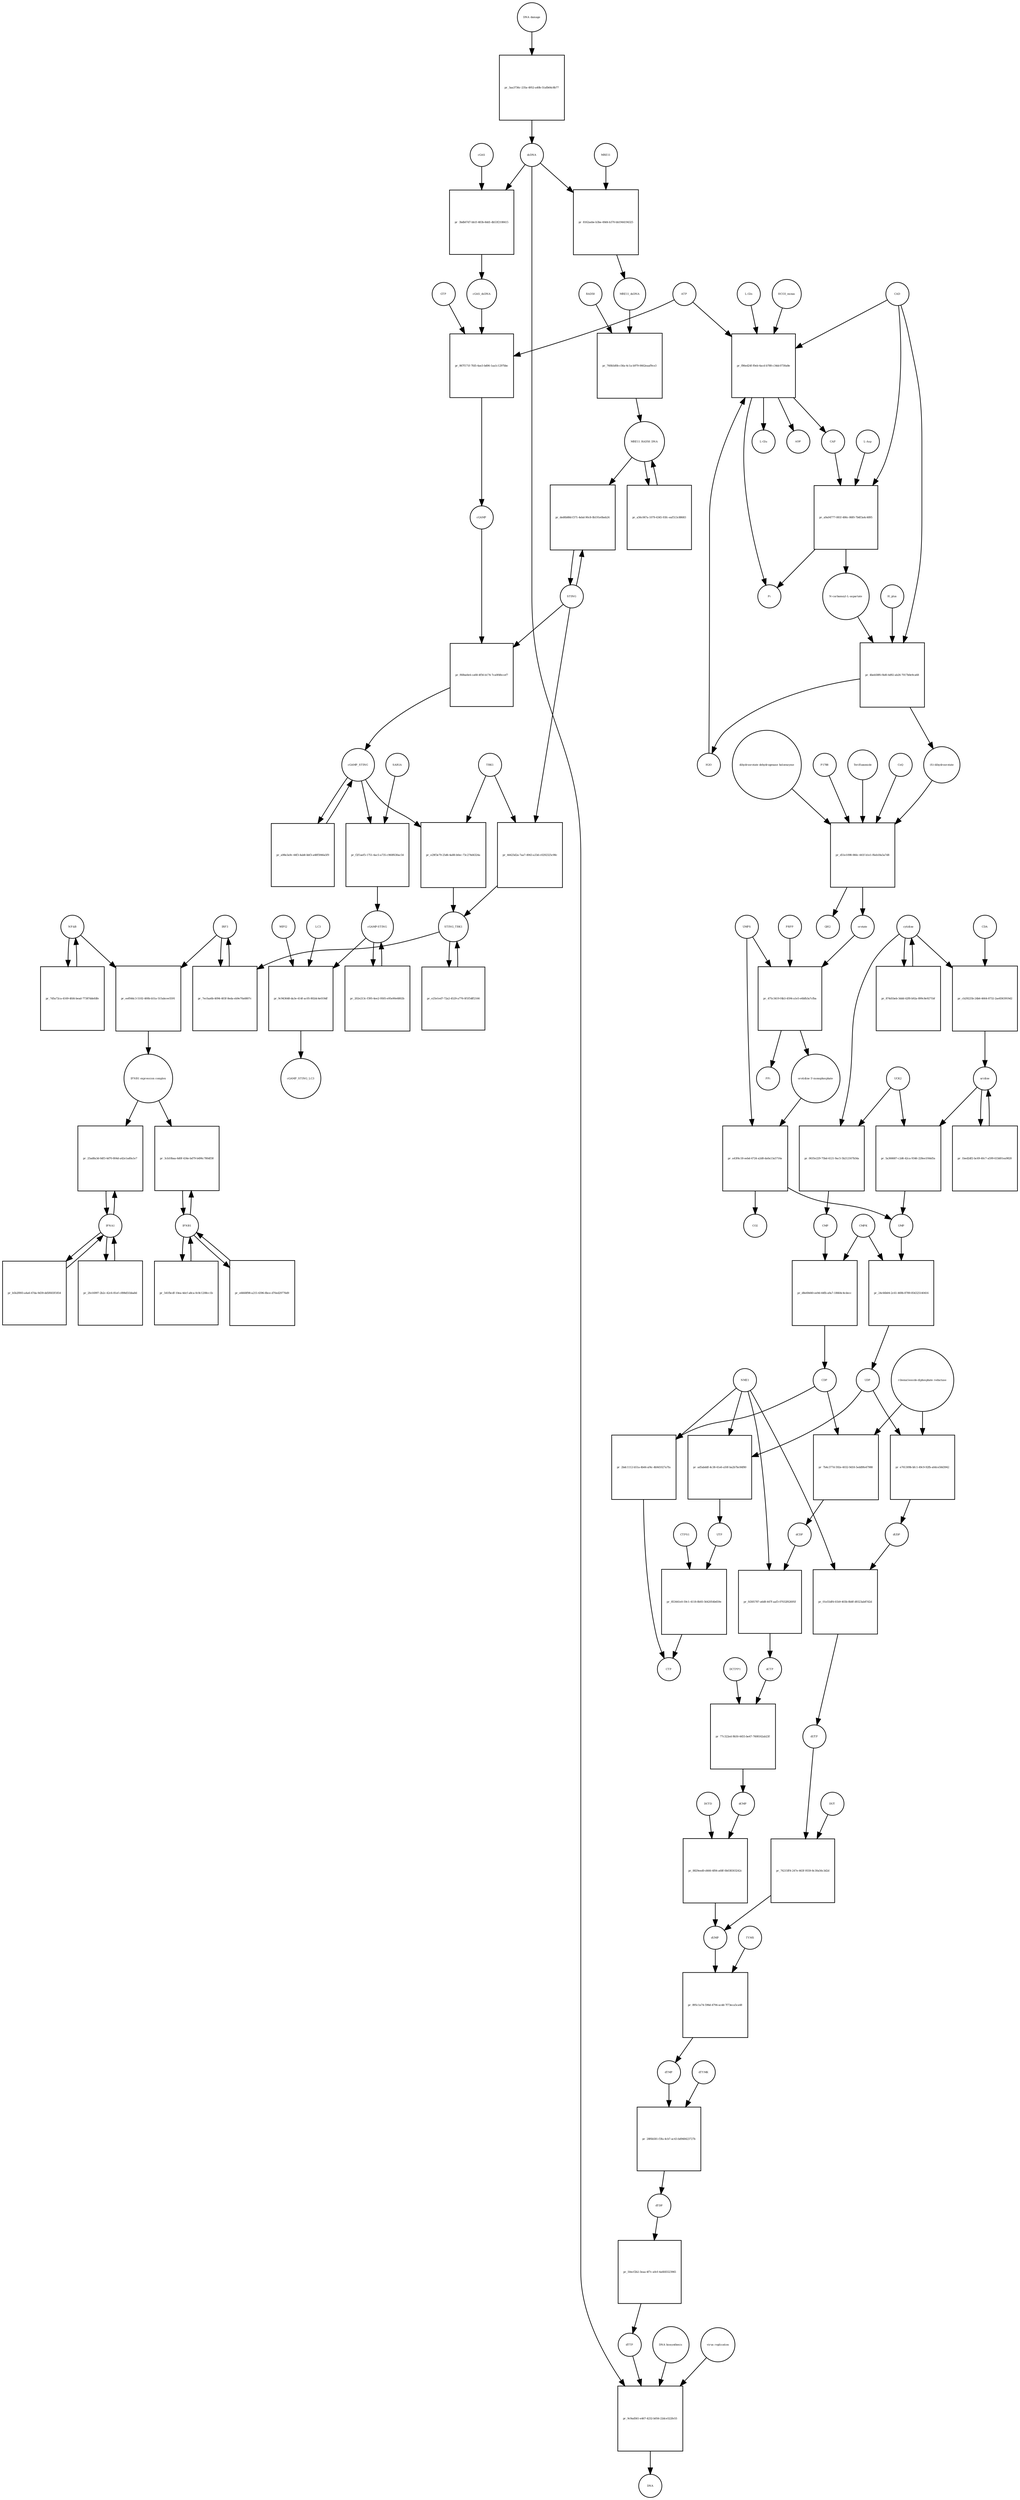 strict digraph  {
"NF-kB" [annotation="urn_miriam_obo.go_GO%3A0071159", bipartite=0, cls=complex, fontsize=4, label="NF-kB", shape=circle];
"pr_eef044c3-5102-400b-b51a-515abcee5591" [annotation="", bipartite=1, cls=process, fontsize=4, label="pr_eef044c3-5102-400b-b51a-515abcee5591", shape=square];
"IFNB1 expression complex" [annotation="", bipartite=0, cls=complex, fontsize=4, label="IFNB1 expression complex", shape=circle];
IRF3 [annotation="urn_miriam_hgnc_6118|urn_miriam_uniprot_Q14653|urn_miriam_ensembl_ENSG00000126456|urn_miriam_refseq_NM_001571|urn_miriam_hgnc.symbol_IRF3|urn_miriam_ncbigene_3661", bipartite=0, cls="macromolecule multimer", fontsize=4, label=IRF3, shape=circle];
dCDP [annotation="urn_miriam_obo.chebi_CHEBI%3A28846", bipartite=0, cls="simple chemical", fontsize=4, label=dCDP, shape=circle];
"pr_fd305787-a6d8-447f-aaf3-07032f62695f" [annotation="", bipartite=1, cls=process, fontsize=4, label="pr_fd305787-a6d8-447f-aaf3-07032f62695f", shape=square];
dCTP [annotation="urn_miriam_obo.chebi_CHEBI%3A16311", bipartite=0, cls="simple chemical", fontsize=4, label=dCTP, shape=circle];
NME1 [annotation="urn_miriam_uniprot_P15531|urn_miriam_hgnc_7849", bipartite=0, cls=macromolecule, fontsize=4, label=NME1, shape=circle];
uridine [annotation="urn_miriam_obo.chebi_CHEBI%3A16704", bipartite=0, cls="simple chemical", fontsize=4, label=uridine, shape=circle];
"pr_5a366687-c2d6-42ca-9346-228ee1f44d5a" [annotation="", bipartite=1, cls=process, fontsize=4, label="pr_5a366687-c2d6-42ca-9346-228ee1f44d5a", shape=square];
UMP [annotation="urn_miriam_obo.chebi_CHEBI%3A57865", bipartite=0, cls="simple chemical", fontsize=4, label=UMP, shape=circle];
UCK2 [annotation="urn_miriam_uniprot_Q9HA47|urn_miriam_hgnc_HGNC%3A12562", bipartite=0, cls=macromolecule, fontsize=4, label=UCK2, shape=circle];
"orotidine 5'-monophosphate" [annotation="urn_miriam_obo.chebi_CHEBI%3A15842", bipartite=0, cls="simple chemical", fontsize=4, label="orotidine 5'-monophosphate", shape=circle];
"pr_a43f4c18-eebd-4724-a2d8-da0a13a5716a" [annotation="", bipartite=1, cls=process, fontsize=4, label="pr_a43f4c18-eebd-4724-a2d8-da0a13a5716a", shape=square];
UMPS [annotation="urn_miriam_ncbigene_7372|urn_miriam_refseq_NM_000373|urn_miriam_hgnc.symbol_UMPS|urn_miriam_hgnc_12563|urn_miriam_ensembl_ENSG00000114491|urn_miriam_uniprot_P11172", bipartite=0, cls="macromolecule multimer", fontsize=4, label=UMPS, shape=circle];
CO2 [annotation="urn_miriam_obo.chebi_CHEBI%3A16526", bipartite=0, cls="simple chemical", fontsize=4, label=CO2, shape=circle];
UTP [annotation="urn_miriam_obo.chebi_CHEBI%3A15713", bipartite=0, cls="simple chemical", fontsize=4, label=UTP, shape=circle];
"pr_853441e0-59c1-4118-8b93-5642054b659e" [annotation="", bipartite=1, cls=process, fontsize=4, label="pr_853441e0-59c1-4118-8b93-5642054b659e", shape=square];
CTP [annotation="urn_miriam_obo.chebi_CHEBI%3A17677", bipartite=0, cls="simple chemical", fontsize=4, label=CTP, shape=circle];
CTPS1 [annotation="urn_miriam_hgnc_HGNC%3A2519|urn_miriam_uniprot_P17812", bipartite=0, cls=macromolecule, fontsize=4, label=CTPS1, shape=circle];
UDP [annotation="urn_miriam_obo.chebi_CHEBI%3A17659", bipartite=0, cls="simple chemical", fontsize=4, label=UDP, shape=circle];
"pr_e761309b-bfc1-49c9-92fb-a0dce58d3942" [annotation="", bipartite=1, cls=process, fontsize=4, label="pr_e761309b-bfc1-49c9-92fb-a0dce58d3942", shape=square];
dUDP [annotation="urn_miriam_obo.chebi_CHEBI%3A28850", bipartite=0, cls="simple chemical", fontsize=4, label=dUDP, shape=circle];
"ribonucleoside-diphosphate reductase" [annotation="urn_miriam_brenda_1.17.4.1|urn_miriam_obo.go_GO%3A0005971", bipartite=0, cls=complex, fontsize=4, label="ribonucleoside-diphosphate reductase", shape=circle];
IFNB1 [annotation="urn_miriam_ensembl_ENSG00000171855|urn_miriam_hgnc.symbol_IFNB1|urn_miriam_hgnc_5434|urn_miriam_uniprot_P01574|urn_miriam_refseq_NM_002176|urn_miriam_ncbigene_3456", bipartite=0, cls=macromolecule, fontsize=4, label=IFNB1, shape=circle];
"pr_3cb10baa-6d0f-434e-bd79-b496c780df38" [annotation="", bipartite=1, cls=process, fontsize=4, label="pr_3cb10baa-6d0f-434e-bd79-b496c780df38", shape=square];
"pr_24c66b04-2c61-469b-8789-854325140416" [annotation="", bipartite=1, cls=process, fontsize=4, label="pr_24c66b04-2c61-469b-8789-854325140416", shape=square];
CMPK [annotation="urn_miriam_uniprot_P30085|urn_miriam_hgnc_HGNC%3A18170", bipartite=0, cls=macromolecule, fontsize=4, label=CMPK, shape=circle];
"cGAMP-STING" [annotation="", bipartite=0, cls=complex, fontsize=4, label="cGAMP-STING", shape=circle];
"pr_202e213c-f395-4ee2-9505-e95e90e6802b" [annotation="", bipartite=1, cls=process, fontsize=4, label="pr_202e213c-f395-4ee2-9505-e95e90e6802b", shape=square];
IFNA1 [annotation="urn_miriam_hgnc.symbol_IFNA1|urn_miriam_ncbigene_3439|urn_miriam_refseq_NM_024013|urn_miriam_uniprot_P01562|urn_miriam_hgnc_5417|urn_miriam_ensembl_ENSG00000197919", bipartite=0, cls=macromolecule, fontsize=4, label=IFNA1, shape=circle];
"pr_25ad8a3d-0df3-4d70-804d-a42e1ad0a1e7" [annotation="", bipartite=1, cls=process, fontsize=4, label="pr_25ad8a3d-0df3-4d70-804d-a42e1ad0a1e7", shape=square];
"pr_1bed2df2-bc69-40c7-a599-633d01ea9820" [annotation="", bipartite=1, cls=process, fontsize=4, label="pr_1bed2df2-bc69-40c7-a599-633d01ea9820", shape=square];
CDP [annotation="urn_miriam_obo.chebi_CHEBI%3A17239", bipartite=0, cls="simple chemical", fontsize=4, label=CDP, shape=circle];
"pr_7b4c377d-592e-4032-9d18-5edd9fe47988" [annotation="", bipartite=1, cls=process, fontsize=4, label="pr_7b4c377d-592e-4032-9d18-5edd9fe47988", shape=square];
"pr_2bdc1112-b51a-4b44-af4c-4b9d1027a7fa" [annotation="", bipartite=1, cls=process, fontsize=4, label="pr_2bdc1112-b51a-4b44-af4c-4b9d1027a7fa", shape=square];
dTDP [annotation="urn_miriam_obo.chebi_CHEBI%3A18075", bipartite=0, cls="simple chemical", fontsize=4, label=dTDP, shape=circle];
"pr_50ecf2b2-3eaa-4f7c-a0cf-4a6fd5523965" [annotation="", bipartite=1, cls=process, fontsize=4, label="pr_50ecf2b2-3eaa-4f7c-a0cf-4a6fd5523965", shape=square];
dTTP [annotation="urn_miriam_obo.chebi_CHEBI%3A18077", bipartite=0, cls="simple chemical", fontsize=4, label=dTTP, shape=circle];
CMP [annotation="urn_miriam_obo.chebi_CHEBI%3A17361", bipartite=0, cls="simple chemical", fontsize=4, label=CMP, shape=circle];
"pr_d8e69d40-ee9d-44fb-a9a7-18664c4cdecc" [annotation="", bipartite=1, cls=process, fontsize=4, label="pr_d8e69d40-ee9d-44fb-a9a7-18664c4cdecc", shape=square];
dUMP [annotation="urn_miriam_obo.chebi_CHEBI%3A17622", bipartite=0, cls="simple chemical", fontsize=4, label=dUMP, shape=circle];
"pr_895c1a74-596d-4794-acdd-7f73eca5ca48" [annotation="", bipartite=1, cls=process, fontsize=4, label="pr_895c1a74-596d-4794-acdd-7f73eca5ca48", shape=square];
dTMP [annotation="urn_miriam_obo.chebi_CHEBI%3A17013", bipartite=0, cls="simple chemical", fontsize=4, label=dTMP, shape=circle];
TYMS [annotation="urn_miriam_uniprot_P04818|urn_miriam_hgnc_HGNC%3A12441", bipartite=0, cls=macromolecule, fontsize=4, label=TYMS, shape=circle];
dsDNA [annotation="urn_miriam_obo.chebi_CHEBI%3A75909", bipartite=0, cls="simple chemical", fontsize=4, label=dsDNA, shape=circle];
"pr_9c9ad561-e467-4232-b056-22dce522fe55" [annotation="", bipartite=1, cls=process, fontsize=4, label="pr_9c9ad561-e467-4232-b056-22dce522fe55", shape=square];
DNA [annotation="", bipartite=0, cls="nucleic acid feature", fontsize=4, label=DNA, shape=circle];
"DNA biosynthesis" [annotation="urn_miriam_obo.go_GO%3A0071897", bipartite=0, cls=phenotype, fontsize=4, label="DNA biosynthesis", shape=circle];
"virus replication" [annotation="urn_miriam_obo.go_GO%3A0019079", bipartite=0, cls=phenotype, fontsize=4, label="virus replication", shape=circle];
MRE11_RAD50_DNA [annotation="", bipartite=0, cls=complex, fontsize=4, label=MRE11_RAD50_DNA, shape=circle];
"pr_a56c067a-1079-4345-93fc-eaf513c88683" [annotation="", bipartite=1, cls=process, fontsize=4, label="pr_a56c067a-1079-4345-93fc-eaf513c88683", shape=square];
"pr_77c322ed-9b50-4455-be47-7608162ab23f" [annotation="", bipartite=1, cls=process, fontsize=4, label="pr_77c322ed-9b50-4455-be47-7608162ab23f", shape=square];
dCMP [annotation="urn_miriam_obo.chebi_CHEBI%3A15918", bipartite=0, cls="simple chemical", fontsize=4, label=dCMP, shape=circle];
DCTPP1 [annotation="urn_miriam_uniprot_Q9H773|urn_miriam_hgnc_HGNC%3A28777", bipartite=0, cls=macromolecule, fontsize=4, label=DCTPP1, shape=circle];
"pr_e6668f98-a215-4396-8bce-d70ed29776d9" [annotation="", bipartite=1, cls=process, fontsize=4, label="pr_e6668f98-a215-4396-8bce-d70ed29776d9", shape=square];
"pr_541fbcdf-10ea-4dcf-a8ca-0c8c1208cc1b" [annotation="", bipartite=1, cls=process, fontsize=4, label="pr_541fbcdf-10ea-4dcf-a8ca-0c8c1208cc1b", shape=square];
ATP [annotation="urn_miriam_obo.chebi_CHEBI%3A15422", bipartite=0, cls="simple chemical", fontsize=4, label=ATP, shape=circle];
"pr_867f171f-7fd5-4ae3-bd06-1aa1c1297bbc" [annotation="", bipartite=1, cls=process, fontsize=4, label="pr_867f171f-7fd5-4ae3-bd06-1aa1c1297bbc", shape=square];
GTP [annotation="urn_miriam_obo.chebi_CHEBI%3A15996", bipartite=0, cls="simple chemical", fontsize=4, label=GTP, shape=circle];
cGAMP [annotation="urn_miriam_obo.chebi_CHEBI%3A75947", bipartite=0, cls="simple chemical", fontsize=4, label=cGAMP, shape=circle];
cGAS_dsDNA [annotation=urn_miriam_pubmed_28363908, bipartite=0, cls=complex, fontsize=4, label=cGAS_dsDNA, shape=circle];
cytidine [annotation="urn_miriam_obo.chebi_CHEBI%3A17562", bipartite=0, cls="simple chemical", fontsize=4, label=cytidine, shape=circle];
"pr_0635e229-75bd-4121-9ac5-5b212167b54a" [annotation="", bipartite=1, cls=process, fontsize=4, label="pr_0635e229-75bd-4121-9ac5-5b212167b54a", shape=square];
"pr_f60ba0e4-ca68-4f56-b174-7ca0f48ccef7" [annotation="", bipartite=1, cls=process, fontsize=4, label="pr_f60ba0e4-ca68-4f56-b174-7ca0f48ccef7", shape=square];
STING [annotation=urn_miriam_uniprot_Q86WV6, bipartite=0, cls="macromolecule multimer", fontsize=4, label=STING, shape=circle];
cGAMP_STING [annotation="urn_miriam_obo.go_GO%3A1990231", bipartite=0, cls=complex, fontsize=4, label=cGAMP_STING, shape=circle];
"L-Gln" [annotation="urn_miriam_obo.chebi_CHEBI%3A18050", bipartite=0, cls="simple chemical", fontsize=4, label="L-Gln", shape=circle];
"pr_f86ed24f-f0eb-4acd-b788-c34dc0730a8e" [annotation="", bipartite=1, cls=process, fontsize=4, label="pr_f86ed24f-f0eb-4acd-b788-c34dc0730a8e", shape=square];
CAP [annotation="urn_miriam_obo.chebi_CHEBI%3A17672", bipartite=0, cls="simple chemical", fontsize=4, label=CAP, shape=circle];
CAD [annotation="urn_miriam_refseq_NM_001306079|urn_miriam_hgnc_1424|urn_miriam_hgnc.symbol_CAD|urn_miriam_uniprot_P27708|urn_miriam_ncbigene_790|urn_miriam_ensembl_ENSG00000084774", bipartite=0, cls=macromolecule, fontsize=4, label=CAD, shape=circle];
HCO3_minus [annotation="urn_miriam_obo.chebi_CHEBI%3A17544", bipartite=0, cls="simple chemical", fontsize=4, label=HCO3_minus, shape=circle];
H2O [annotation="urn_miriam_obo.chebi_CHEBI%3A15377", bipartite=0, cls="simple chemical", fontsize=4, label=H2O, shape=circle];
"L-Glu" [annotation="urn_miriam_obo.chebi_CHEBI%3A16015", bipartite=0, cls="simple chemical", fontsize=4, label="L-Glu", shape=circle];
ADP [annotation="urn_miriam_obo.chebi_CHEBI%3A16761", bipartite=0, cls="simple chemical", fontsize=4, label=ADP, shape=circle];
Pi [annotation="urn_miriam_obo.chebi_CHEBI%3A18367", bipartite=0, cls="simple chemical", fontsize=4, label=Pi, shape=circle];
"pr_ad5abddf-4c38-41e6-a50f-ba2b7bc84f80" [annotation="", bipartite=1, cls=process, fontsize=4, label="pr_ad5abddf-4c38-41e6-a50f-ba2b7bc84f80", shape=square];
"N-carbamoyl-L-aspartate" [annotation="urn_miriam_obo.chebi_CHEBI%3A32814", bipartite=0, cls="simple chemical", fontsize=4, label="N-carbamoyl-L-aspartate", shape=circle];
"pr_4beb58f6-f4d0-4d92-ab26-7017b0e9ca68" [annotation="", bipartite=1, cls=process, fontsize=4, label="pr_4beb58f6-f4d0-4d92-ab26-7017b0e9ca68", shape=square];
"(S)-dihydroorotate" [annotation="urn_miriam_obo.chebi_CHEBI%3A30864", bipartite=0, cls="simple chemical", fontsize=4, label="(S)-dihydroorotate", shape=circle];
H_plus [annotation="urn_miriam_obo.chebi_CHEBI%3A15378", bipartite=0, cls="simple chemical", fontsize=4, label=H_plus, shape=circle];
"pr_7d5a72ca-4169-4fd4-bead-77387ddefdfe" [annotation="", bipartite=1, cls=process, fontsize=4, label="pr_7d5a72ca-4169-4fd4-bead-77387ddefdfe", shape=square];
"pr_2fe16997-2b2c-42c6-81ef-c898d51bba8d" [annotation="", bipartite=1, cls=process, fontsize=4, label="pr_2fe16997-2b2c-42c6-81ef-c898d51bba8d", shape=square];
TBK1 [annotation="urn_miriam_hgnc.symbol_TBK1|urn_miriam_ensembl_ENSG00000183735|urn_miriam_uniprot_Q9UHD2|urn_miriam_refseq_NM_013254|urn_miriam_hgnc_11584|urn_miriam_ncbigene_29110", bipartite=0, cls=macromolecule, fontsize=4, label=TBK1, shape=circle];
"pr_e29f3e79-25d6-4a88-b0ec-73c274d4324a" [annotation="", bipartite=1, cls=process, fontsize=4, label="pr_e29f3e79-25d6-4a88-b0ec-73c274d4324a", shape=square];
STING_TBK1 [annotation=urn_miriam_pubmed_30842653, bipartite=0, cls=complex, fontsize=4, label=STING_TBK1, shape=circle];
"pr_ded6b88d-f371-4ebd-90c8-0b191e0beb24" [annotation="", bipartite=1, cls=process, fontsize=4, label="pr_ded6b88d-f371-4ebd-90c8-0b191e0beb24", shape=square];
"pr_b5b2f893-a4a6-47da-9d39-dd5f603f1854" [annotation="", bipartite=1, cls=process, fontsize=4, label="pr_b5b2f893-a4a6-47da-9d39-dd5f603f1854", shape=square];
"pr_3bdb07d7-bb1f-483b-8dd1-db53f2108415" [annotation="", bipartite=1, cls=process, fontsize=4, label="pr_3bdb07d7-bb1f-483b-8dd1-db53f2108415", shape=square];
cGAS [annotation="urn_miriam_ensembl_ENSG00000164430|urn_miriam_hgnc_21367|urn_miriam_ncbigene_115004|urn_miriam_uniprot_Q8N884|urn_miriam_hgnc.symbol_CGAS|urn_miriam_refseq_NM_138441", bipartite=0, cls=macromolecule, fontsize=4, label=cGAS, shape=circle];
"pr_e25e1ed7-72a2-4529-a776-0f1f54ff2166" [annotation="", bipartite=1, cls=process, fontsize=4, label="pr_e25e1ed7-72a2-4529-a776-0f1f54ff2166", shape=square];
orotate [annotation="urn_miriam_obo.chebi_CHEBI%3A30839", bipartite=0, cls="simple chemical", fontsize=4, label=orotate, shape=circle];
"pr_475c3419-f4b3-4594-a1e5-e6bfb3a7cfba" [annotation="", bipartite=1, cls=process, fontsize=4, label="pr_475c3419-f4b3-4594-a1e5-e6bfb3a7cfba", shape=square];
PRPP [annotation="urn_miriam_obo.chebi_CHEBI%3A17111", bipartite=0, cls="simple chemical", fontsize=4, label=PRPP, shape=circle];
PPi [annotation="urn_miriam_obo.chebi_CHEBI%3A18361", bipartite=0, cls="simple chemical", fontsize=4, label=PPi, shape=circle];
"pr_874d1beb-3ddd-42f8-b92a-899c8e9271bf" [annotation="", bipartite=1, cls=process, fontsize=4, label="pr_874d1beb-3ddd-42f8-b92a-899c8e9271bf", shape=square];
"pr_7ecfaa6b-4094-403f-8eda-eb9e70a6807c" [annotation="", bipartite=1, cls=process, fontsize=4, label="pr_7ecfaa6b-4094-403f-8eda-eb9e70a6807c", shape=square];
"pr_a98e3a9c-44f3-4ab8-bbf3-a48f5946a5f9" [annotation="", bipartite=1, cls=process, fontsize=4, label="pr_a98e3a9c-44f3-4ab8-bbf3-a48f5946a5f9", shape=square];
RAD50 [annotation="urn_miriam_ncbigene_10111|urn_miriam_refseq_NM_005732|urn_miriam_uniprot_Q92878|urn_miriam_hgnc.symbol_RAD50|urn_miriam_ensembl_ENSG00000113522|urn_miriam_hgnc_9816", bipartite=0, cls="macromolecule multimer", fontsize=4, label=RAD50, shape=circle];
"pr_760b5d0b-c56a-4c1a-b979-0662eaaf9ce3" [annotation="", bipartite=1, cls=process, fontsize=4, label="pr_760b5d0b-c56a-4c1a-b979-0662eaaf9ce3", shape=square];
MRE11_dsDNA [annotation="urn_miriam_obo.go_GO%3A0003690", bipartite=0, cls=complex, fontsize=4, label=MRE11_dsDNA, shape=circle];
"pr_d51e1098-066c-441f-b1e1-f6eb18a5a7d8" [annotation="", bipartite=1, cls=process, fontsize=4, label="pr_d51e1098-066c-441f-b1e1-f6eb18a5a7d8", shape=square];
"dihydroorotate dehydrogenase holoenzyme" [annotation="urn_miriam_ncbigene_1723|urn_miriam_hgnc_HGNC%3A2867|urn_miriam_hgnc.symbol_DHODH", bipartite=0, cls="simple chemical", fontsize=4, label="dihydroorotate dehydrogenase holoenzyme", shape=circle];
P1788 [annotation=urn_miriam_pubmed_31740051, bipartite=0, cls="simple chemical", fontsize=4, label=P1788, shape=circle];
Teriflunomide [annotation=urn_miriam_drugbank_DB08880, bipartite=0, cls="simple chemical", fontsize=4, label=Teriflunomide, shape=circle];
CoQ [annotation="urn_miriam_obo.chebi_CHEBI%3A16389", bipartite=0, cls="simple chemical", fontsize=4, label=CoQ, shape=circle];
QH2 [annotation="urn_miriam_obo.chebi_CHEBI%3A17976", bipartite=0, cls="simple chemical", fontsize=4, label=QH2, shape=circle];
"pr_01e55df4-61b9-403b-8b8f-d9323ab87d2d" [annotation="", bipartite=1, cls=process, fontsize=4, label="pr_01e55df4-61b9-403b-8b8f-d9323ab87d2d", shape=square];
dUTP [annotation="urn_miriam_obo.chebi_CHEBI%3A17625", bipartite=0, cls="simple chemical", fontsize=4, label=dUTP, shape=circle];
"pr_cb29225b-24b6-4664-8732-2ae8363919d2" [annotation="", bipartite=1, cls=process, fontsize=4, label="pr_cb29225b-24b6-4664-8732-2ae8363919d2", shape=square];
CDA [annotation="urn_miriam_uniprot_P32320|urn_miriam_ncbigene_978|urn_miriam_refseq_NM_001785|urn_miriam_ensembl_ENSG00000158825|urn_miriam_hgnc.symbol_CDA|urn_miriam_hgnc_1712", bipartite=0, cls=macromolecule, fontsize=4, label=CDA, shape=circle];
"pr_76215ff4-247e-463f-9559-8c30a56c3d2d" [annotation="", bipartite=1, cls=process, fontsize=4, label="pr_76215ff4-247e-463f-9559-8c30a56c3d2d", shape=square];
DUT [annotation="urn_miriam_hgnc_HGNC%3A3078|urn_miriam_uniprot_P33316", bipartite=0, cls=macromolecule, fontsize=4, label=DUT, shape=circle];
"pr_9c943648-da3e-414f-ac05-802dc4e019df" [annotation="", bipartite=1, cls=process, fontsize=4, label="pr_9c943648-da3e-414f-ac05-802dc4e019df", shape=square];
LC3 [annotation="", bipartite=0, cls=macromolecule, fontsize=4, label=LC3, shape=circle];
cGAMP_STING_LC3 [annotation="", bipartite=0, cls=complex, fontsize=4, label=cGAMP_STING_LC3, shape=circle];
WIPI2 [annotation="urn_miriam_refseq_NM_015610|urn_miriam_hgnc_32225|urn_miriam_hgnc.symbol_WIPI2|urn_miriam_ensembl_ENSG00000157954|urn_miriam_ncbigene_26100|urn_miriam_uniprot_Q9Y4P8", bipartite=0, cls=macromolecule, fontsize=4, label=WIPI2, shape=circle];
"pr_a9a04777-081f-486c-86f0-7b6f3a4c4895" [annotation="", bipartite=1, cls=process, fontsize=4, label="pr_a9a04777-081f-486c-86f0-7b6f3a4c4895", shape=square];
"L-Asp" [annotation="urn_miriam_obo.chebi_CHEBI%3A29991", bipartite=0, cls="simple chemical", fontsize=4, label="L-Asp", shape=circle];
"pr_8162aebe-b3be-49d4-b370-bb1944194325" [annotation="", bipartite=1, cls=process, fontsize=4, label="pr_8162aebe-b3be-49d4-b370-bb1944194325", shape=square];
MRE11 [annotation="urn_miriam_hgnc.symbol_MRE11|urn_miriam_ncbigene_4361|urn_miriam_uniprot_P49959|urn_miriam_ensembl_ENSG00000020922|urn_miriam_refseq_NM_005591|urn_miriam_hgnc_7230", bipartite=0, cls="macromolecule multimer", fontsize=4, label=MRE11, shape=circle];
"pr_28f6b581-f3fa-4cb7-ac43-bd948423727b" [annotation="", bipartite=1, cls=process, fontsize=4, label="pr_28f6b581-f3fa-4cb7-ac43-bd948423727b", shape=square];
dTYMK [annotation="urn_miriam_uniprot_P23919|urn_miriam_hgnc_HGNC%3A3061", bipartite=0, cls=macromolecule, fontsize=4, label=dTYMK, shape=circle];
"pr_f2f1aef5-1751-4ac5-a735-c960f630ac54" [annotation="", bipartite=1, cls=process, fontsize=4, label="pr_f2f1aef5-1751-4ac5-a735-c960f630ac54", shape=square];
SAR1A [annotation="urn_miriam_uniprot_Q9NR31|urn_miriam_ensembl_ENSG00000079332|urn_miriam_hgnc_10534|urn_miriam_hgnc.symbol_SAR1A|urn_miriam_refseq_NM_001142648|urn_miriam_ncbigene_56681", bipartite=0, cls=macromolecule, fontsize=4, label=SAR1A, shape=circle];
"pr_44425d2a-7aa7-4943-a33d-c0292325c98c" [annotation="", bipartite=1, cls=process, fontsize=4, label="pr_44425d2a-7aa7-4943-a33d-c0292325c98c", shape=square];
"pr_5aa3736c-235a-4952-a40b-51afb64c8b77" [annotation="", bipartite=1, cls=process, fontsize=4, label="pr_5aa3736c-235a-4952-a40b-51afb64c8b77", shape=square];
"DNA damage" [annotation="", bipartite=0, cls=phenotype, fontsize=4, label="DNA damage", shape=circle];
"pr_8829eed0-d466-4f84-a68f-0b038303242c" [annotation="", bipartite=1, cls=process, fontsize=4, label="pr_8829eed0-d466-4f84-a68f-0b038303242c", shape=square];
DCTD [annotation="urn_miriam_uniprot_P32321|urn_miriam_hgnc_HGNC%3A2710", bipartite=0, cls=macromolecule, fontsize=4, label=DCTD, shape=circle];
"NF-kB" -> "pr_eef044c3-5102-400b-b51a-515abcee5591"  [annotation="", interaction_type=consumption];
"NF-kB" -> "pr_7d5a72ca-4169-4fd4-bead-77387ddefdfe"  [annotation="", interaction_type=consumption];
"pr_eef044c3-5102-400b-b51a-515abcee5591" -> "IFNB1 expression complex"  [annotation="", interaction_type=production];
"IFNB1 expression complex" -> "pr_3cb10baa-6d0f-434e-bd79-b496c780df38"  [annotation=urn_miriam_pubmed_20610653, interaction_type=stimulation];
"IFNB1 expression complex" -> "pr_25ad8a3d-0df3-4d70-804d-a42e1ad0a1e7"  [annotation=urn_miriam_pubmed_16979567, interaction_type=stimulation];
IRF3 -> "pr_eef044c3-5102-400b-b51a-515abcee5591"  [annotation="", interaction_type=consumption];
IRF3 -> "pr_7ecfaa6b-4094-403f-8eda-eb9e70a6807c"  [annotation="", interaction_type=consumption];
dCDP -> "pr_fd305787-a6d8-447f-aaf3-07032f62695f"  [annotation="", interaction_type=consumption];
"pr_fd305787-a6d8-447f-aaf3-07032f62695f" -> dCTP  [annotation="", interaction_type=production];
dCTP -> "pr_77c322ed-9b50-4455-be47-7608162ab23f"  [annotation="", interaction_type=consumption];
NME1 -> "pr_fd305787-a6d8-447f-aaf3-07032f62695f"  [annotation=urn_miriam_pubmed_17827303, interaction_type=catalysis];
NME1 -> "pr_2bdc1112-b51a-4b44-af4c-4b9d1027a7fa"  [annotation=urn_miriam_pubmed_28458037, interaction_type=catalysis];
NME1 -> "pr_ad5abddf-4c38-41e6-a50f-ba2b7bc84f80"  [annotation=urn_miriam_pubmed_28458037, interaction_type=catalysis];
NME1 -> "pr_01e55df4-61b9-403b-8b8f-d9323ab87d2d"  [annotation=urn_miriam_pubmed_17827303, interaction_type=catalysis];
uridine -> "pr_5a366687-c2d6-42ca-9346-228ee1f44d5a"  [annotation="", interaction_type=consumption];
uridine -> "pr_1bed2df2-bc69-40c7-a599-633d01ea9820"  [annotation="", interaction_type=consumption];
"pr_5a366687-c2d6-42ca-9346-228ee1f44d5a" -> UMP  [annotation="", interaction_type=production];
UMP -> "pr_24c66b04-2c61-469b-8789-854325140416"  [annotation="", interaction_type=consumption];
UCK2 -> "pr_5a366687-c2d6-42ca-9346-228ee1f44d5a"  [annotation=urn_miriam_pubmed_15130468, interaction_type=catalysis];
UCK2 -> "pr_0635e229-75bd-4121-9ac5-5b212167b54a"  [annotation=urn_miriam_pubmed_15130468, interaction_type=catalysis];
"orotidine 5'-monophosphate" -> "pr_a43f4c18-eebd-4724-a2d8-da0a13a5716a"  [annotation="", interaction_type=consumption];
"pr_a43f4c18-eebd-4724-a2d8-da0a13a5716a" -> UMP  [annotation="", interaction_type=production];
"pr_a43f4c18-eebd-4724-a2d8-da0a13a5716a" -> CO2  [annotation="", interaction_type=production];
UMPS -> "pr_a43f4c18-eebd-4724-a2d8-da0a13a5716a"  [annotation=urn_miriam_reactome_REACT_1698, interaction_type=catalysis];
UMPS -> "pr_475c3419-f4b3-4594-a1e5-e6bfb3a7cfba"  [annotation=urn_miriam_reactome_REACT_1698, interaction_type=catalysis];
UTP -> "pr_853441e0-59c1-4118-8b93-5642054b659e"  [annotation="", interaction_type=consumption];
"pr_853441e0-59c1-4118-8b93-5642054b659e" -> CTP  [annotation="", interaction_type=production];
CTPS1 -> "pr_853441e0-59c1-4118-8b93-5642054b659e"  [annotation=urn_miriam_pubmed_5411547, interaction_type=catalysis];
UDP -> "pr_e761309b-bfc1-49c9-92fb-a0dce58d3942"  [annotation="", interaction_type=consumption];
UDP -> "pr_ad5abddf-4c38-41e6-a50f-ba2b7bc84f80"  [annotation="", interaction_type=consumption];
"pr_e761309b-bfc1-49c9-92fb-a0dce58d3942" -> dUDP  [annotation="", interaction_type=production];
dUDP -> "pr_01e55df4-61b9-403b-8b8f-d9323ab87d2d"  [annotation="", interaction_type=consumption];
"ribonucleoside-diphosphate reductase" -> "pr_e761309b-bfc1-49c9-92fb-a0dce58d3942"  [annotation=urn_miriam_pubmed_24809024, interaction_type=catalysis];
"ribonucleoside-diphosphate reductase" -> "pr_7b4c377d-592e-4032-9d18-5edd9fe47988"  [annotation=urn_miriam_pubmed_24809024, interaction_type=catalysis];
IFNB1 -> "pr_3cb10baa-6d0f-434e-bd79-b496c780df38"  [annotation="", interaction_type=consumption];
IFNB1 -> "pr_e6668f98-a215-4396-8bce-d70ed29776d9"  [annotation="", interaction_type=consumption];
IFNB1 -> "pr_541fbcdf-10ea-4dcf-a8ca-0c8c1208cc1b"  [annotation="", interaction_type=consumption];
"pr_3cb10baa-6d0f-434e-bd79-b496c780df38" -> IFNB1  [annotation="", interaction_type=production];
"pr_24c66b04-2c61-469b-8789-854325140416" -> UDP  [annotation="", interaction_type=production];
CMPK -> "pr_24c66b04-2c61-469b-8789-854325140416"  [annotation=urn_miriam_pubmed_10462544, interaction_type=catalysis];
CMPK -> "pr_d8e69d40-ee9d-44fb-a9a7-18664c4cdecc"  [annotation=urn_miriam_pubmed_10462544, interaction_type=catalysis];
"cGAMP-STING" -> "pr_202e213c-f395-4ee2-9505-e95e90e6802b"  [annotation="", interaction_type=consumption];
"cGAMP-STING" -> "pr_9c943648-da3e-414f-ac05-802dc4e019df"  [annotation="", interaction_type=consumption];
"pr_202e213c-f395-4ee2-9505-e95e90e6802b" -> "cGAMP-STING"  [annotation="", interaction_type=production];
IFNA1 -> "pr_25ad8a3d-0df3-4d70-804d-a42e1ad0a1e7"  [annotation="", interaction_type=consumption];
IFNA1 -> "pr_2fe16997-2b2c-42c6-81ef-c898d51bba8d"  [annotation="", interaction_type=consumption];
IFNA1 -> "pr_b5b2f893-a4a6-47da-9d39-dd5f603f1854"  [annotation="", interaction_type=consumption];
"pr_25ad8a3d-0df3-4d70-804d-a42e1ad0a1e7" -> IFNA1  [annotation="", interaction_type=production];
"pr_1bed2df2-bc69-40c7-a599-633d01ea9820" -> uridine  [annotation="", interaction_type=production];
CDP -> "pr_7b4c377d-592e-4032-9d18-5edd9fe47988"  [annotation="", interaction_type=consumption];
CDP -> "pr_2bdc1112-b51a-4b44-af4c-4b9d1027a7fa"  [annotation="", interaction_type=consumption];
"pr_7b4c377d-592e-4032-9d18-5edd9fe47988" -> dCDP  [annotation="", interaction_type=production];
"pr_2bdc1112-b51a-4b44-af4c-4b9d1027a7fa" -> CTP  [annotation="", interaction_type=production];
dTDP -> "pr_50ecf2b2-3eaa-4f7c-a0cf-4a6fd5523965"  [annotation="", interaction_type=consumption];
"pr_50ecf2b2-3eaa-4f7c-a0cf-4a6fd5523965" -> dTTP  [annotation="", interaction_type=production];
dTTP -> "pr_9c9ad561-e467-4232-b056-22dce522fe55"  [annotation="", interaction_type=consumption];
CMP -> "pr_d8e69d40-ee9d-44fb-a9a7-18664c4cdecc"  [annotation="", interaction_type=consumption];
"pr_d8e69d40-ee9d-44fb-a9a7-18664c4cdecc" -> CDP  [annotation="", interaction_type=production];
dUMP -> "pr_895c1a74-596d-4794-acdd-7f73eca5ca48"  [annotation="", interaction_type=consumption];
"pr_895c1a74-596d-4794-acdd-7f73eca5ca48" -> dTMP  [annotation="", interaction_type=production];
dTMP -> "pr_28f6b581-f3fa-4cb7-ac43-bd948423727b"  [annotation="", interaction_type=consumption];
TYMS -> "pr_895c1a74-596d-4794-acdd-7f73eca5ca48"  [annotation=urn_miriam_pubmed_3099389, interaction_type=catalysis];
dsDNA -> "pr_9c9ad561-e467-4232-b056-22dce522fe55"  [annotation="", interaction_type=consumption];
dsDNA -> "pr_3bdb07d7-bb1f-483b-8dd1-db53f2108415"  [annotation="", interaction_type=consumption];
dsDNA -> "pr_8162aebe-b3be-49d4-b370-bb1944194325"  [annotation="", interaction_type=consumption];
"pr_9c9ad561-e467-4232-b056-22dce522fe55" -> DNA  [annotation="", interaction_type=production];
"DNA biosynthesis" -> "pr_9c9ad561-e467-4232-b056-22dce522fe55"  [annotation="", interaction_type=catalysis];
"virus replication" -> "pr_9c9ad561-e467-4232-b056-22dce522fe55"  [annotation="", interaction_type=inhibition];
MRE11_RAD50_DNA -> "pr_a56c067a-1079-4345-93fc-eaf513c88683"  [annotation="", interaction_type=consumption];
MRE11_RAD50_DNA -> "pr_ded6b88d-f371-4ebd-90c8-0b191e0beb24"  [annotation=urn_miriam_pubmed_23388631, interaction_type=catalysis];
"pr_a56c067a-1079-4345-93fc-eaf513c88683" -> MRE11_RAD50_DNA  [annotation="", interaction_type=production];
"pr_77c322ed-9b50-4455-be47-7608162ab23f" -> dCMP  [annotation="", interaction_type=production];
dCMP -> "pr_8829eed0-d466-4f84-a68f-0b038303242c"  [annotation="", interaction_type=consumption];
DCTPP1 -> "pr_77c322ed-9b50-4455-be47-7608162ab23f"  [annotation=urn_miriam_pubmed_13788541, interaction_type=catalysis];
"pr_e6668f98-a215-4396-8bce-d70ed29776d9" -> IFNB1  [annotation="", interaction_type=production];
"pr_541fbcdf-10ea-4dcf-a8ca-0c8c1208cc1b" -> IFNB1  [annotation="", interaction_type=production];
ATP -> "pr_867f171f-7fd5-4ae3-bd06-1aa1c1297bbc"  [annotation="", interaction_type=consumption];
ATP -> "pr_f86ed24f-f0eb-4acd-b788-c34dc0730a8e"  [annotation="", interaction_type=consumption];
"pr_867f171f-7fd5-4ae3-bd06-1aa1c1297bbc" -> cGAMP  [annotation="", interaction_type=production];
GTP -> "pr_867f171f-7fd5-4ae3-bd06-1aa1c1297bbc"  [annotation="", interaction_type=consumption];
cGAMP -> "pr_f60ba0e4-ca68-4f56-b174-7ca0f48ccef7"  [annotation="", interaction_type=consumption];
cGAS_dsDNA -> "pr_867f171f-7fd5-4ae3-bd06-1aa1c1297bbc"  [annotation=urn_miriam_pubmed_29622565, interaction_type=catalysis];
cytidine -> "pr_0635e229-75bd-4121-9ac5-5b212167b54a"  [annotation="", interaction_type=consumption];
cytidine -> "pr_874d1beb-3ddd-42f8-b92a-899c8e9271bf"  [annotation="", interaction_type=consumption];
cytidine -> "pr_cb29225b-24b6-4664-8732-2ae8363919d2"  [annotation="", interaction_type=consumption];
"pr_0635e229-75bd-4121-9ac5-5b212167b54a" -> CMP  [annotation="", interaction_type=production];
"pr_f60ba0e4-ca68-4f56-b174-7ca0f48ccef7" -> cGAMP_STING  [annotation="", interaction_type=production];
STING -> "pr_f60ba0e4-ca68-4f56-b174-7ca0f48ccef7"  [annotation="", interaction_type=consumption];
STING -> "pr_ded6b88d-f371-4ebd-90c8-0b191e0beb24"  [annotation="", interaction_type=consumption];
STING -> "pr_44425d2a-7aa7-4943-a33d-c0292325c98c"  [annotation="", interaction_type=consumption];
cGAMP_STING -> "pr_e29f3e79-25d6-4a88-b0ec-73c274d4324a"  [annotation="", interaction_type=consumption];
cGAMP_STING -> "pr_a98e3a9c-44f3-4ab8-bbf3-a48f5946a5f9"  [annotation="", interaction_type=consumption];
cGAMP_STING -> "pr_f2f1aef5-1751-4ac5-a735-c960f630ac54"  [annotation="", interaction_type=consumption];
"L-Gln" -> "pr_f86ed24f-f0eb-4acd-b788-c34dc0730a8e"  [annotation="", interaction_type=consumption];
"pr_f86ed24f-f0eb-4acd-b788-c34dc0730a8e" -> CAP  [annotation="", interaction_type=production];
"pr_f86ed24f-f0eb-4acd-b788-c34dc0730a8e" -> "L-Glu"  [annotation="", interaction_type=production];
"pr_f86ed24f-f0eb-4acd-b788-c34dc0730a8e" -> ADP  [annotation="", interaction_type=production];
"pr_f86ed24f-f0eb-4acd-b788-c34dc0730a8e" -> Pi  [annotation="", interaction_type=production];
CAP -> "pr_a9a04777-081f-486c-86f0-7b6f3a4c4895"  [annotation="", interaction_type=consumption];
CAD -> "pr_f86ed24f-f0eb-4acd-b788-c34dc0730a8e"  [annotation=urn_miriam_reactome_REACT_73577, interaction_type=catalysis];
CAD -> "pr_4beb58f6-f4d0-4d92-ab26-7017b0e9ca68"  [annotation=urn_miriam_reactome_REACT_1698, interaction_type=catalysis];
CAD -> "pr_a9a04777-081f-486c-86f0-7b6f3a4c4895"  [annotation=urn_miriam_reactome_REACT_1698, interaction_type=catalysis];
HCO3_minus -> "pr_f86ed24f-f0eb-4acd-b788-c34dc0730a8e"  [annotation="", interaction_type=consumption];
H2O -> "pr_f86ed24f-f0eb-4acd-b788-c34dc0730a8e"  [annotation="", interaction_type=consumption];
"pr_ad5abddf-4c38-41e6-a50f-ba2b7bc84f80" -> UTP  [annotation="", interaction_type=production];
"N-carbamoyl-L-aspartate" -> "pr_4beb58f6-f4d0-4d92-ab26-7017b0e9ca68"  [annotation="", interaction_type=consumption];
"pr_4beb58f6-f4d0-4d92-ab26-7017b0e9ca68" -> "(S)-dihydroorotate"  [annotation="", interaction_type=production];
"pr_4beb58f6-f4d0-4d92-ab26-7017b0e9ca68" -> H2O  [annotation="", interaction_type=production];
"(S)-dihydroorotate" -> "pr_d51e1098-066c-441f-b1e1-f6eb18a5a7d8"  [annotation="", interaction_type=consumption];
H_plus -> "pr_4beb58f6-f4d0-4d92-ab26-7017b0e9ca68"  [annotation="", interaction_type=consumption];
"pr_7d5a72ca-4169-4fd4-bead-77387ddefdfe" -> "NF-kB"  [annotation="", interaction_type=production];
"pr_2fe16997-2b2c-42c6-81ef-c898d51bba8d" -> IFNA1  [annotation="", interaction_type=production];
TBK1 -> "pr_e29f3e79-25d6-4a88-b0ec-73c274d4324a"  [annotation="", interaction_type=consumption];
TBK1 -> "pr_44425d2a-7aa7-4943-a33d-c0292325c98c"  [annotation="", interaction_type=consumption];
"pr_e29f3e79-25d6-4a88-b0ec-73c274d4324a" -> STING_TBK1  [annotation="", interaction_type=production];
STING_TBK1 -> "pr_e25e1ed7-72a2-4529-a776-0f1f54ff2166"  [annotation="", interaction_type=consumption];
STING_TBK1 -> "pr_7ecfaa6b-4094-403f-8eda-eb9e70a6807c"  [annotation="urn_miriam_pubmed_22394562|urn_miriam_pubmed_25636800", interaction_type=catalysis];
"pr_ded6b88d-f371-4ebd-90c8-0b191e0beb24" -> STING  [annotation="", interaction_type=production];
"pr_b5b2f893-a4a6-47da-9d39-dd5f603f1854" -> IFNA1  [annotation="", interaction_type=production];
"pr_3bdb07d7-bb1f-483b-8dd1-db53f2108415" -> cGAS_dsDNA  [annotation="", interaction_type=production];
cGAS -> "pr_3bdb07d7-bb1f-483b-8dd1-db53f2108415"  [annotation="", interaction_type=consumption];
"pr_e25e1ed7-72a2-4529-a776-0f1f54ff2166" -> STING_TBK1  [annotation="", interaction_type=production];
orotate -> "pr_475c3419-f4b3-4594-a1e5-e6bfb3a7cfba"  [annotation="", interaction_type=consumption];
"pr_475c3419-f4b3-4594-a1e5-e6bfb3a7cfba" -> "orotidine 5'-monophosphate"  [annotation="", interaction_type=production];
"pr_475c3419-f4b3-4594-a1e5-e6bfb3a7cfba" -> PPi  [annotation="", interaction_type=production];
PRPP -> "pr_475c3419-f4b3-4594-a1e5-e6bfb3a7cfba"  [annotation="", interaction_type=consumption];
"pr_874d1beb-3ddd-42f8-b92a-899c8e9271bf" -> cytidine  [annotation="", interaction_type=production];
"pr_7ecfaa6b-4094-403f-8eda-eb9e70a6807c" -> IRF3  [annotation="", interaction_type=production];
"pr_a98e3a9c-44f3-4ab8-bbf3-a48f5946a5f9" -> cGAMP_STING  [annotation="", interaction_type=production];
RAD50 -> "pr_760b5d0b-c56a-4c1a-b979-0662eaaf9ce3"  [annotation="", interaction_type=consumption];
"pr_760b5d0b-c56a-4c1a-b979-0662eaaf9ce3" -> MRE11_RAD50_DNA  [annotation="", interaction_type=production];
MRE11_dsDNA -> "pr_760b5d0b-c56a-4c1a-b979-0662eaaf9ce3"  [annotation="", interaction_type=consumption];
"pr_d51e1098-066c-441f-b1e1-f6eb18a5a7d8" -> orotate  [annotation="", interaction_type=production];
"pr_d51e1098-066c-441f-b1e1-f6eb18a5a7d8" -> QH2  [annotation="", interaction_type=production];
"dihydroorotate dehydrogenase holoenzyme" -> "pr_d51e1098-066c-441f-b1e1-f6eb18a5a7d8"  [annotation="urn_miriam_reactome_REACT_1698|urn_miriam_doi_10.1101%2F2020.03.11.983056", interaction_type=catalysis];
P1788 -> "pr_d51e1098-066c-441f-b1e1-f6eb18a5a7d8"  [annotation="urn_miriam_reactome_REACT_1698|urn_miriam_doi_10.1101%2F2020.03.11.983056", interaction_type=inhibition];
Teriflunomide -> "pr_d51e1098-066c-441f-b1e1-f6eb18a5a7d8"  [annotation="urn_miriam_reactome_REACT_1698|urn_miriam_doi_10.1101%2F2020.03.11.983056", interaction_type=inhibition];
CoQ -> "pr_d51e1098-066c-441f-b1e1-f6eb18a5a7d8"  [annotation="", interaction_type=consumption];
"pr_01e55df4-61b9-403b-8b8f-d9323ab87d2d" -> dUTP  [annotation="", interaction_type=production];
dUTP -> "pr_76215ff4-247e-463f-9559-8c30a56c3d2d"  [annotation="", interaction_type=consumption];
"pr_cb29225b-24b6-4664-8732-2ae8363919d2" -> uridine  [annotation="", interaction_type=production];
CDA -> "pr_cb29225b-24b6-4664-8732-2ae8363919d2"  [annotation="urn_miriam_pubmed_7923172|urn_miriam_pubmed_15689149", interaction_type=catalysis];
"pr_76215ff4-247e-463f-9559-8c30a56c3d2d" -> dUMP  [annotation="", interaction_type=production];
DUT -> "pr_76215ff4-247e-463f-9559-8c30a56c3d2d"  [annotation=urn_miriam_pubmed_18837522, interaction_type=catalysis];
"pr_9c943648-da3e-414f-ac05-802dc4e019df" -> cGAMP_STING_LC3  [annotation="", interaction_type=production];
LC3 -> "pr_9c943648-da3e-414f-ac05-802dc4e019df"  [annotation="", interaction_type=consumption];
WIPI2 -> "pr_9c943648-da3e-414f-ac05-802dc4e019df"  [annotation=urn_miriam_pubmed_30842662, interaction_type=catalysis];
"pr_a9a04777-081f-486c-86f0-7b6f3a4c4895" -> "N-carbamoyl-L-aspartate"  [annotation="", interaction_type=production];
"pr_a9a04777-081f-486c-86f0-7b6f3a4c4895" -> Pi  [annotation="", interaction_type=production];
"L-Asp" -> "pr_a9a04777-081f-486c-86f0-7b6f3a4c4895"  [annotation="", interaction_type=consumption];
"pr_8162aebe-b3be-49d4-b370-bb1944194325" -> MRE11_dsDNA  [annotation="", interaction_type=production];
MRE11 -> "pr_8162aebe-b3be-49d4-b370-bb1944194325"  [annotation="", interaction_type=consumption];
"pr_28f6b581-f3fa-4cb7-ac43-bd948423727b" -> dTDP  [annotation="", interaction_type=production];
dTYMK -> "pr_28f6b581-f3fa-4cb7-ac43-bd948423727b"  [annotation=urn_miriam_pubmed_8024690, interaction_type=catalysis];
"pr_f2f1aef5-1751-4ac5-a735-c960f630ac54" -> "cGAMP-STING"  [annotation="", interaction_type=production];
SAR1A -> "pr_f2f1aef5-1751-4ac5-a735-c960f630ac54"  [annotation="urn_miriam_doi_10.1038%2Fs41586-019-1006-9", interaction_type=catalysis];
"pr_44425d2a-7aa7-4943-a33d-c0292325c98c" -> STING_TBK1  [annotation="", interaction_type=production];
"pr_5aa3736c-235a-4952-a40b-51afb64c8b77" -> dsDNA  [annotation="", interaction_type=production];
"DNA damage" -> "pr_5aa3736c-235a-4952-a40b-51afb64c8b77"  [annotation="urn_miriam_doi_10.1016%2Fj.ejmech.2019.111855", interaction_type=stimulation];
"pr_8829eed0-d466-4f84-a68f-0b038303242c" -> dUMP  [annotation="", interaction_type=production];
DCTD -> "pr_8829eed0-d466-4f84-a68f-0b038303242c"  [annotation="urn_miriam_doi_10.1074%2Fjbc.M114.617720", interaction_type=catalysis];
}

